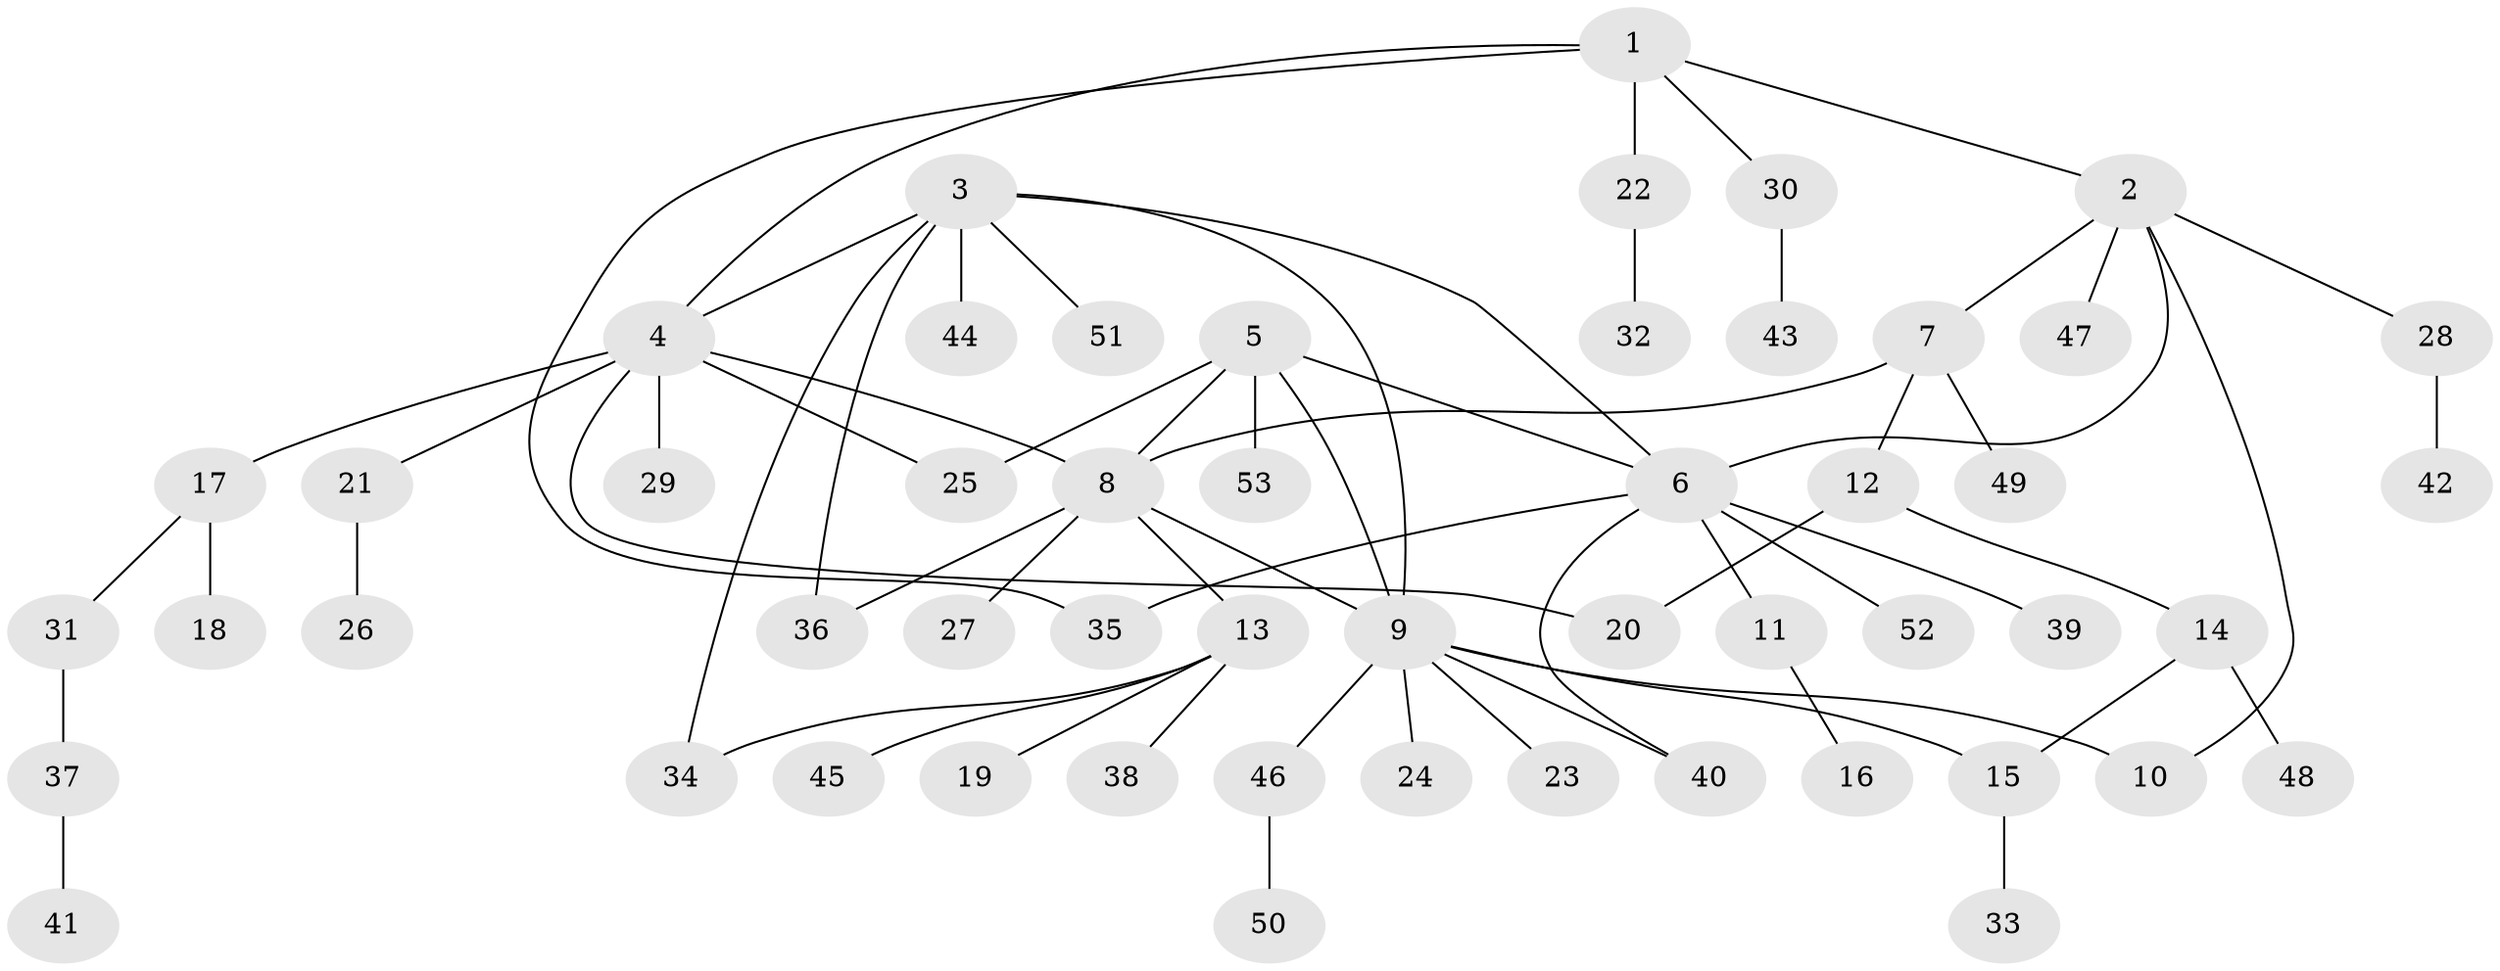 // coarse degree distribution, {1: 0.8095238095238095, 5: 0.09523809523809523, 2: 0.047619047619047616, 11: 0.047619047619047616}
// Generated by graph-tools (version 1.1) at 2025/57/03/04/25 21:57:41]
// undirected, 53 vertices, 65 edges
graph export_dot {
graph [start="1"]
  node [color=gray90,style=filled];
  1;
  2;
  3;
  4;
  5;
  6;
  7;
  8;
  9;
  10;
  11;
  12;
  13;
  14;
  15;
  16;
  17;
  18;
  19;
  20;
  21;
  22;
  23;
  24;
  25;
  26;
  27;
  28;
  29;
  30;
  31;
  32;
  33;
  34;
  35;
  36;
  37;
  38;
  39;
  40;
  41;
  42;
  43;
  44;
  45;
  46;
  47;
  48;
  49;
  50;
  51;
  52;
  53;
  1 -- 2;
  1 -- 4;
  1 -- 22;
  1 -- 30;
  1 -- 35;
  2 -- 6;
  2 -- 7;
  2 -- 10;
  2 -- 28;
  2 -- 47;
  3 -- 4;
  3 -- 6;
  3 -- 9;
  3 -- 34;
  3 -- 36;
  3 -- 44;
  3 -- 51;
  4 -- 8;
  4 -- 17;
  4 -- 20;
  4 -- 21;
  4 -- 25;
  4 -- 29;
  5 -- 6;
  5 -- 8;
  5 -- 9;
  5 -- 25;
  5 -- 53;
  6 -- 11;
  6 -- 35;
  6 -- 39;
  6 -- 40;
  6 -- 52;
  7 -- 8;
  7 -- 12;
  7 -- 49;
  8 -- 9;
  8 -- 13;
  8 -- 27;
  8 -- 36;
  9 -- 10;
  9 -- 15;
  9 -- 23;
  9 -- 24;
  9 -- 40;
  9 -- 46;
  11 -- 16;
  12 -- 14;
  12 -- 20;
  13 -- 19;
  13 -- 34;
  13 -- 38;
  13 -- 45;
  14 -- 15;
  14 -- 48;
  15 -- 33;
  17 -- 18;
  17 -- 31;
  21 -- 26;
  22 -- 32;
  28 -- 42;
  30 -- 43;
  31 -- 37;
  37 -- 41;
  46 -- 50;
}
